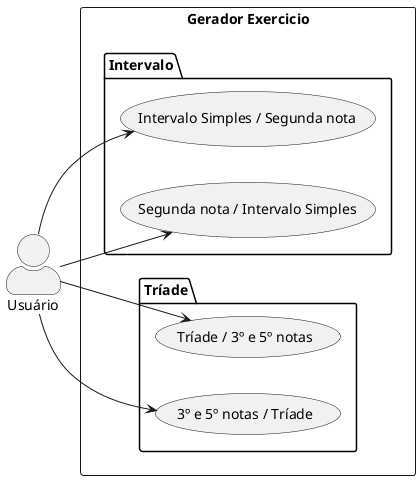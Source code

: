@startuml
left to right direction
skinparam actorStyle awesome
rectangle "Gerador Exercicio" {
    Package "Intervalo"{
      "Intervalo Simples / Segunda nota" as (Use01)
      "Segunda nota / Intervalo Simples" as (Use02)
    }
    Package "Tríade"{
     "Tríade / 3º e 5º notas" as (Use03)
     "3º e 5º notas / Tríade" as (Use04)
    }
}
:Usuário: --> (Use01)
:Usuário: --> (Use02)
:Usuário: --> (Use03)
:Usuário: --> (Use04)
@enduml
